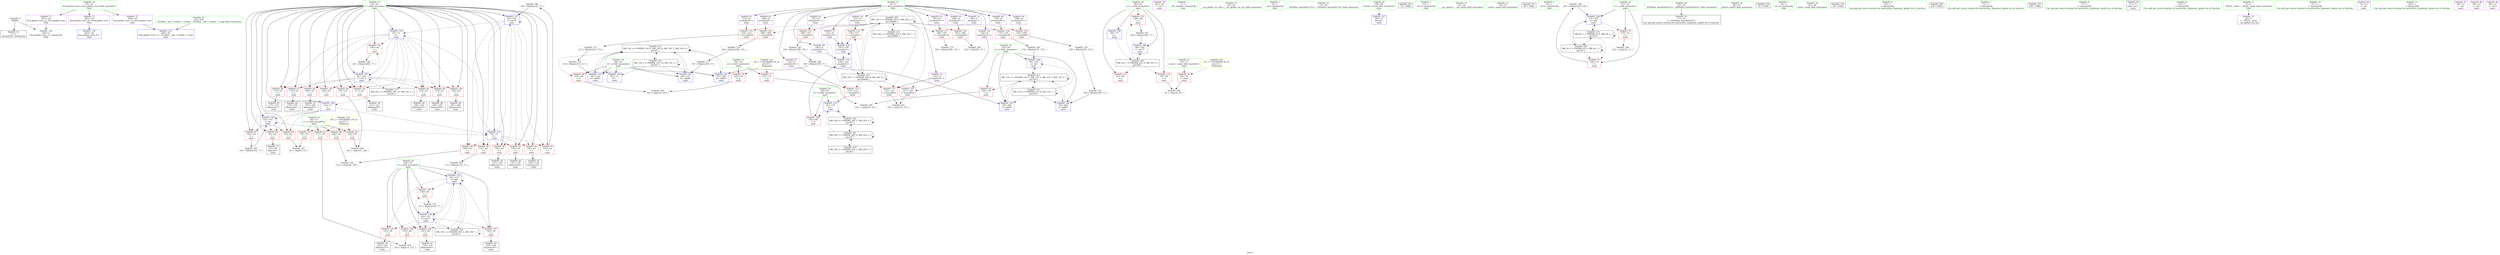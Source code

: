 digraph "SVFG" {
	label="SVFG";

	Node0x55cebc942940 [shape=record,color=grey,label="{NodeID: 0\nNullPtr}"];
	Node0x55cebc942940 -> Node0x55cebc962b50[style=solid];
	Node0x55cebc942940 -> Node0x55cebc9691c0[style=solid];
	Node0x55cebc96c5a0 [shape=record,color=grey,label="{NodeID: 180\n156 = Binary(155, 77, )\n}"];
	Node0x55cebc96c5a0 -> Node0x55cebc969ab0[style=solid];
	Node0x55cebc963700 [shape=record,color=red,label="{NodeID: 97\n178\<--62\n\<--i\nmain\n}"];
	Node0x55cebc963700 -> Node0x55cebc963490[style=solid];
	Node0x55cebc942aa0 [shape=record,color=green,label="{NodeID: 14\n18\<--22\nllvm.global_ctors\<--llvm.global_ctors_field_insensitive\nGlob }"];
	Node0x55cebc942aa0 -> Node0x55cebc9654f0[style=solid];
	Node0x55cebc942aa0 -> Node0x55cebc9655c0[style=solid];
	Node0x55cebc942aa0 -> Node0x55cebc965690[style=solid];
	Node0x55cebc966d00 [shape=record,color=grey,label="{NodeID: 194\n226 = cmp(224, 225, )\n}"];
	Node0x55cebc964260 [shape=record,color=red,label="{NodeID: 111\n83\<--68\n\<--x\nmain\n}"];
	Node0x55cebc9424b0 [shape=record,color=green,label="{NodeID: 28\n64\<--65\nj\<--j_field_insensitive\nmain\n}"];
	Node0x55cebc9424b0 -> Node0x55cebc963cb0[style=solid];
	Node0x55cebc9424b0 -> Node0x55cebc963d80[style=solid];
	Node0x55cebc9424b0 -> Node0x55cebc963e50[style=solid];
	Node0x55cebc9424b0 -> Node0x55cebc963f20[style=solid];
	Node0x55cebc9424b0 -> Node0x55cebc963ff0[style=solid];
	Node0x55cebc9424b0 -> Node0x55cebc9696a0[style=solid];
	Node0x55cebc9424b0 -> Node0x55cebc9699e0[style=solid];
	Node0x55cebc9690f0 [shape=record,color=blue,label="{NodeID: 125\n264\<--20\nllvm.global_ctors_1\<--_GLOBAL__sub_I_LinShu_1_0.cpp\nGlob }"];
	Node0x55cebc963150 [shape=record,color=black,label="{NodeID: 42\n140\<--139\nidxprom22\<--\nmain\n}"];
	Node0x55cebc969c50 [shape=record,color=blue,label="{NodeID: 139\n58\<--176\na\<--div\nmain\n}"];
	Node0x55cebc969c50 -> Node0x55cebc979de0[style=dashed];
	Node0x55cebc9648c0 [shape=record,color=purple,label="{NodeID: 56\n137\<--8\narrayidx21\<--t\nmain\n}"];
	Node0x55cebc9648c0 -> Node0x55cebc9689a0[style=solid];
	Node0x55cebc965420 [shape=record,color=purple,label="{NodeID: 70\n245\<--16\n\<--.str.3\nmain\n}"];
	Node0x55cebc965f80 [shape=record,color=red,label="{NodeID: 84\n224\<--60\n\<--b\nmain\n}"];
	Node0x55cebc965f80 -> Node0x55cebc966d00[style=solid];
	Node0x55cebc942090 [shape=record,color=green,label="{NodeID: 1\n7\<--1\n__dso_handle\<--dummyObj\nGlob }"];
	Node0x55cebc96c720 [shape=record,color=grey,label="{NodeID: 181\n103 = Binary(102, 77, )\n}"];
	Node0x55cebc96c720 -> Node0x55cebc969500[style=solid];
	Node0x55cebc9637d0 [shape=record,color=red,label="{NodeID: 98\n186\<--62\n\<--i\nmain\n}"];
	Node0x55cebc9637d0 -> Node0x55cebc963560[style=solid];
	Node0x55cebc942b70 [shape=record,color=green,label="{NodeID: 15\n23\<--24\n__cxx_global_var_init\<--__cxx_global_var_init_field_insensitive\n}"];
	Node0x55cebc966e80 [shape=record,color=grey,label="{NodeID: 195\n163 = cmp(161, 162, )\n}"];
	Node0x55cebc964330 [shape=record,color=red,label="{NodeID: 112\n248\<--68\n\<--x\nmain\n}"];
	Node0x55cebc964330 -> Node0x55cebc96d020[style=solid];
	Node0x55cebc942580 [shape=record,color=green,label="{NodeID: 29\n66\<--67\nk\<--k_field_insensitive\nmain\n}"];
	Node0x55cebc942580 -> Node0x55cebc9640c0[style=solid];
	Node0x55cebc942580 -> Node0x55cebc969770[style=solid];
	Node0x55cebc9691c0 [shape=record,color=blue, style = dotted,label="{NodeID: 126\n265\<--3\nllvm.global_ctors_2\<--dummyVal\nGlob }"];
	Node0x55cebc963220 [shape=record,color=black,label="{NodeID: 43\n145\<--144\nidxprom24\<--\nmain\n}"];
	Node0x55cebc969d20 [shape=record,color=blue,label="{NodeID: 140\n60\<--71\nb\<--\nmain\n}"];
	Node0x55cebc969d20 -> Node0x55cebc97a2e0[style=dashed];
	Node0x55cebc964990 [shape=record,color=purple,label="{NodeID: 57\n141\<--8\narrayidx23\<--t\nmain\n}"];
	Node0x55cebc964990 -> Node0x55cebc969840[style=solid];
	Node0x55cebc9654f0 [shape=record,color=purple,label="{NodeID: 71\n263\<--18\nllvm.global_ctors_0\<--llvm.global_ctors\nGlob }"];
	Node0x55cebc9654f0 -> Node0x55cebc969020[style=solid];
	Node0x55cebc966050 [shape=record,color=red,label="{NodeID: 85\n92\<--62\n\<--i\nmain\n}"];
	Node0x55cebc966050 -> Node0x55cebc967180[style=solid];
	Node0x55cebc942840 [shape=record,color=green,label="{NodeID: 2\n10\<--1\n.str\<--dummyObj\nGlob }"];
	Node0x55cebc96c8a0 [shape=record,color=grey,label="{NodeID: 182\n199 = Binary(198, 170, )\n}"];
	Node0x55cebc96c8a0 -> Node0x55cebc96d1a0[style=solid];
	Node0x55cebc9638a0 [shape=record,color=red,label="{NodeID: 99\n195\<--62\n\<--i\nmain\n}"];
	Node0x55cebc9638a0 -> Node0x55cebc947b30[style=solid];
	Node0x55cebc942c40 [shape=record,color=green,label="{NodeID: 16\n27\<--28\n_ZNSt8ios_base4InitC1Ev\<--_ZNSt8ios_base4InitC1Ev_field_insensitive\n}"];
	Node0x55cebc967000 [shape=record,color=grey,label="{NodeID: 196\n81 = cmp(79, 80, )\n}"];
	Node0x55cebc964400 [shape=record,color=red,label="{NodeID: 113\n123\<--122\n\<--arrayidx14\nmain\n}"];
	Node0x55cebc964400 -> Node0x55cebc96d620[style=solid];
	Node0x55cebc942650 [shape=record,color=green,label="{NodeID: 30\n68\<--69\nx\<--x_field_insensitive\nmain\n}"];
	Node0x55cebc942650 -> Node0x55cebc964190[style=solid];
	Node0x55cebc942650 -> Node0x55cebc964260[style=solid];
	Node0x55cebc942650 -> Node0x55cebc964330[style=solid];
	Node0x55cebc942650 -> Node0x55cebc969360[style=solid];
	Node0x55cebc942650 -> Node0x55cebc96a3a0[style=solid];
	Node0x55cebc969290 [shape=record,color=blue,label="{NodeID: 127\n48\<--71\nretval\<--\nmain\n}"];
	Node0x55cebc9632f0 [shape=record,color=black,label="{NodeID: 44\n166\<--165\nidxprom35\<--\nmain\n}"];
	Node0x55cebc969df0 [shape=record,color=blue,label="{NodeID: 141\n60\<--191\nb\<--add46\nmain\n}"];
	Node0x55cebc969df0 -> Node0x55cebc97a2e0[style=dashed];
	Node0x55cebc964a60 [shape=record,color=purple,label="{NodeID: 58\n146\<--8\narrayidx25\<--t\nmain\n}"];
	Node0x55cebc964a60 -> Node0x55cebc969910[style=solid];
	Node0x55cebc9655c0 [shape=record,color=purple,label="{NodeID: 72\n264\<--18\nllvm.global_ctors_1\<--llvm.global_ctors\nGlob }"];
	Node0x55cebc9655c0 -> Node0x55cebc9690f0[style=solid];
	Node0x55cebc98c1c0 [shape=record,color=black,label="{NodeID: 252\n73 = PHI()\n}"];
	Node0x55cebc966120 [shape=record,color=red,label="{NodeID: 86\n96\<--62\n\<--i\nmain\n}"];
	Node0x55cebc966120 -> Node0x55cebc962d40[style=solid];
	Node0x55cebc946220 [shape=record,color=green,label="{NodeID: 3\n12\<--1\n.str.1\<--dummyObj\nGlob }"];
	Node0x55cebc96ca20 [shape=record,color=grey,label="{NodeID: 183\n113 = Binary(112, 77, )\n}"];
	Node0x55cebc96ca20 -> Node0x55cebc9696a0[style=solid];
	Node0x55cebc963970 [shape=record,color=red,label="{NodeID: 100\n204\<--62\n\<--i\nmain\n}"];
	Node0x55cebc963970 -> Node0x55cebc947c00[style=solid];
	Node0x55cebc9473f0 [shape=record,color=green,label="{NodeID: 17\n33\<--34\n__cxa_atexit\<--__cxa_atexit_field_insensitive\n}"];
	Node0x55cebc967180 [shape=record,color=grey,label="{NodeID: 197\n94 = cmp(92, 93, )\n}"];
	Node0x55cebc9644d0 [shape=record,color=red,label="{NodeID: 114\n127\<--126\n\<--arrayidx16\nmain\n}"];
	Node0x55cebc9644d0 -> Node0x55cebc96d620[style=solid];
	Node0x55cebc942720 [shape=record,color=green,label="{NodeID: 31\n74\<--75\nscanf\<--scanf_field_insensitive\n}"];
	Node0x55cebc969360 [shape=record,color=blue,label="{NodeID: 128\n68\<--77\nx\<--\nmain\n}"];
	Node0x55cebc969360 -> Node0x55cebc97c5e0[style=dashed];
	Node0x55cebc9633c0 [shape=record,color=black,label="{NodeID: 45\n173\<--172\nidxprom37\<--\nmain\n}"];
	Node0x55cebc969ec0 [shape=record,color=blue,label="{NodeID: 142\n60\<--200\nb\<--add52\nmain\n}"];
	Node0x55cebc969ec0 -> Node0x55cebc97a2e0[style=dashed];
	Node0x55cebc964b30 [shape=record,color=purple,label="{NodeID: 59\n167\<--8\narrayidx36\<--t\nmain\n}"];
	Node0x55cebc964b30 -> Node0x55cebc968a70[style=solid];
	Node0x55cebc965690 [shape=record,color=purple,label="{NodeID: 73\n265\<--18\nllvm.global_ctors_2\<--llvm.global_ctors\nGlob }"];
	Node0x55cebc965690 -> Node0x55cebc9691c0[style=solid];
	Node0x55cebc98c2c0 [shape=record,color=black,label="{NodeID: 253\n89 = PHI()\n}"];
	Node0x55cebc9661f0 [shape=record,color=red,label="{NodeID: 87\n102\<--62\n\<--i\nmain\n}"];
	Node0x55cebc9661f0 -> Node0x55cebc96c720[style=solid];
	Node0x55cebc9462b0 [shape=record,color=green,label="{NodeID: 4\n14\<--1\n.str.2\<--dummyObj\nGlob }"];
	Node0x55cebc96cba0 [shape=record,color=grey,label="{NodeID: 184\n229 = Binary(228, 230, )\n}"];
	Node0x55cebc96cba0 -> Node0x55cebc96a200[style=solid];
	Node0x55cebc963a40 [shape=record,color=red,label="{NodeID: 101\n211\<--62\n\<--i\nmain\n}"];
	Node0x55cebc963a40 -> Node0x55cebc947cd0[style=solid];
	Node0x55cebc9474c0 [shape=record,color=green,label="{NodeID: 18\n32\<--38\n_ZNSt8ios_base4InitD1Ev\<--_ZNSt8ios_base4InitD1Ev_field_insensitive\n}"];
	Node0x55cebc9474c0 -> Node0x55cebc962be0[style=solid];
	Node0x55cebc967300 [shape=record,color=grey,label="{NodeID: 198\n233 = cmp(232, 71, )\n}"];
	Node0x55cebc9645a0 [shape=record,color=red,label="{NodeID: 115\n133\<--132\n\<--arrayidx19\nmain\n}"];
	Node0x55cebc9645a0 -> Node0x55cebc969770[style=solid];
	Node0x55cebc962a30 [shape=record,color=green,label="{NodeID: 32\n86\<--87\nprintf\<--printf_field_insensitive\n}"];
	Node0x55cebc979de0 [shape=record,color=black,label="{NodeID: 212\nMR_12V_4 = PHI(MR_12V_7, MR_12V_6, MR_12V_3, MR_12V_5, )\npts\{59 \}\n}"];
	Node0x55cebc979de0 -> Node0x55cebc965eb0[style=dashed];
	Node0x55cebc979de0 -> Node0x55cebc969c50[style=dashed];
	Node0x55cebc979de0 -> Node0x55cebc969f90[style=dashed];
	Node0x55cebc979de0 -> Node0x55cebc96a060[style=dashed];
	Node0x55cebc979de0 -> Node0x55cebc979de0[style=dashed];
	Node0x55cebc979de0 -> Node0x55cebc97ace0[style=dashed];
	Node0x55cebc969430 [shape=record,color=blue,label="{NodeID: 129\n62\<--71\ni\<--\nmain\n}"];
	Node0x55cebc969430 -> Node0x55cebc966050[style=dashed];
	Node0x55cebc969430 -> Node0x55cebc966120[style=dashed];
	Node0x55cebc969430 -> Node0x55cebc9661f0[style=dashed];
	Node0x55cebc969430 -> Node0x55cebc969500[style=dashed];
	Node0x55cebc969430 -> Node0x55cebc9695d0[style=dashed];
	Node0x55cebc963490 [shape=record,color=black,label="{NodeID: 46\n179\<--178\nidxprom39\<--\nmain\n}"];
	Node0x55cebc97e7e0 [shape=record,color=black,label="{NodeID: 226\nMR_20V_6 = PHI(MR_20V_5, MR_20V_4, )\npts\{67 \}\n}"];
	Node0x55cebc97e7e0 -> Node0x55cebc969770[style=dashed];
	Node0x55cebc97e7e0 -> Node0x55cebc9766e0[style=dashed];
	Node0x55cebc97e7e0 -> Node0x55cebc97e7e0[style=dashed];
	Node0x55cebc969f90 [shape=record,color=blue,label="{NodeID: 143\n58\<--200\na\<--add52\nmain\n}"];
	Node0x55cebc969f90 -> Node0x55cebc979de0[style=dashed];
	Node0x55cebc964c00 [shape=record,color=purple,label="{NodeID: 60\n174\<--8\narrayidx38\<--t\nmain\n}"];
	Node0x55cebc964c00 -> Node0x55cebc968b40[style=solid];
	Node0x55cebc965760 [shape=record,color=red,label="{NodeID: 74\n80\<--50\n\<--cases\nmain\n}"];
	Node0x55cebc965760 -> Node0x55cebc967000[style=solid];
	Node0x55cebc98c3c0 [shape=record,color=black,label="{NodeID: 254\n30 = PHI()\n}"];
	Node0x55cebc9662c0 [shape=record,color=red,label="{NodeID: 88\n108\<--62\n\<--i\nmain\n}"];
	Node0x55cebc9662c0 -> Node0x55cebc966a00[style=solid];
	Node0x55cebc946340 [shape=record,color=green,label="{NodeID: 5\n16\<--1\n.str.3\<--dummyObj\nGlob }"];
	Node0x55cebc96cd20 [shape=record,color=grey,label="{NodeID: 185\n176 = Binary(175, 170, )\n}"];
	Node0x55cebc96cd20 -> Node0x55cebc969c50[style=solid];
	Node0x55cebc963b10 [shape=record,color=red,label="{NodeID: 102\n240\<--62\n\<--i\nmain\n}"];
	Node0x55cebc963b10 -> Node0x55cebc96cea0[style=solid];
	Node0x55cebc947590 [shape=record,color=green,label="{NodeID: 19\n45\<--46\nmain\<--main_field_insensitive\n}"];
	Node0x55cebc9689a0 [shape=record,color=red,label="{NodeID: 116\n138\<--137\n\<--arrayidx21\nmain\n}"];
	Node0x55cebc9689a0 -> Node0x55cebc969840[style=solid];
	Node0x55cebc962ac0 [shape=record,color=green,label="{NodeID: 33\n20\<--259\n_GLOBAL__sub_I_LinShu_1_0.cpp\<--_GLOBAL__sub_I_LinShu_1_0.cpp_field_insensitive\n}"];
	Node0x55cebc962ac0 -> Node0x55cebc9690f0[style=solid];
	Node0x55cebc97a2e0 [shape=record,color=black,label="{NodeID: 213\nMR_14V_4 = PHI(MR_14V_9, MR_14V_8, MR_14V_3, MR_14V_6, )\npts\{61 \}\n}"];
	Node0x55cebc97a2e0 -> Node0x55cebc965f80[style=dashed];
	Node0x55cebc97a2e0 -> Node0x55cebc969d20[style=dashed];
	Node0x55cebc97a2e0 -> Node0x55cebc969df0[style=dashed];
	Node0x55cebc97a2e0 -> Node0x55cebc969ec0[style=dashed];
	Node0x55cebc97a2e0 -> Node0x55cebc96a130[style=dashed];
	Node0x55cebc97a2e0 -> Node0x55cebc97a2e0[style=dashed];
	Node0x55cebc97a2e0 -> Node0x55cebc97b1e0[style=dashed];
	Node0x55cebc969500 [shape=record,color=blue,label="{NodeID: 130\n62\<--103\ni\<--inc\nmain\n}"];
	Node0x55cebc969500 -> Node0x55cebc966050[style=dashed];
	Node0x55cebc969500 -> Node0x55cebc966120[style=dashed];
	Node0x55cebc969500 -> Node0x55cebc9661f0[style=dashed];
	Node0x55cebc969500 -> Node0x55cebc969500[style=dashed];
	Node0x55cebc969500 -> Node0x55cebc9695d0[style=dashed];
	Node0x55cebc963560 [shape=record,color=black,label="{NodeID: 47\n187\<--186\nidxprom43\<--\nmain\n}"];
	Node0x55cebc97ece0 [shape=record,color=black,label="{NodeID: 227\nMR_24V_7 = PHI(MR_24V_6, MR_24V_4, )\npts\{90000 \}\n}"];
	Node0x55cebc97ece0 -> Node0x55cebc964400[style=dashed];
	Node0x55cebc97ece0 -> Node0x55cebc9644d0[style=dashed];
	Node0x55cebc97ece0 -> Node0x55cebc9645a0[style=dashed];
	Node0x55cebc97ece0 -> Node0x55cebc9689a0[style=dashed];
	Node0x55cebc97ece0 -> Node0x55cebc969840[style=dashed];
	Node0x55cebc97ece0 -> Node0x55cebc976be0[style=dashed];
	Node0x55cebc97ece0 -> Node0x55cebc97ece0[style=dashed];
	Node0x55cebc96a060 [shape=record,color=blue,label="{NodeID: 144\n58\<--209\na\<--add57\nmain\n}"];
	Node0x55cebc96a060 -> Node0x55cebc979de0[style=dashed];
	Node0x55cebc964cd0 [shape=record,color=purple,label="{NodeID: 61\n180\<--8\narrayidx40\<--t\nmain\n}"];
	Node0x55cebc964cd0 -> Node0x55cebc968c10[style=solid];
	Node0x55cebc965830 [shape=record,color=red,label="{NodeID: 75\n228\<--52\n\<--s\nmain\n}"];
	Node0x55cebc965830 -> Node0x55cebc96cba0[style=solid];
	Node0x55cebc98c4c0 [shape=record,color=black,label="{NodeID: 255\n85 = PHI()\n}"];
	Node0x55cebc96b9a0 [shape=record,color=grey,label="{NodeID: 172\n215 = Binary(214, 170, )\n}"];
	Node0x55cebc96b9a0 -> Node0x55cebc96bca0[style=solid];
	Node0x55cebc966390 [shape=record,color=red,label="{NodeID: 89\n112\<--62\n\<--i\nmain\n}"];
	Node0x55cebc966390 -> Node0x55cebc96ca20[style=solid];
	Node0x55cebc9463d0 [shape=record,color=green,label="{NodeID: 6\n19\<--1\n\<--dummyObj\nCan only get source location for instruction, argument, global var or function.}"];
	Node0x55cebc96cea0 [shape=record,color=grey,label="{NodeID: 186\n241 = Binary(240, 77, )\n}"];
	Node0x55cebc96cea0 -> Node0x55cebc96a2d0[style=solid];
	Node0x55cebc963be0 [shape=record,color=red,label="{NodeID: 103\n244\<--62\n\<--i\nmain\n}"];
	Node0x55cebc947660 [shape=record,color=green,label="{NodeID: 20\n48\<--49\nretval\<--retval_field_insensitive\nmain\n}"];
	Node0x55cebc947660 -> Node0x55cebc969290[style=solid];
	Node0x55cebc968a70 [shape=record,color=red,label="{NodeID: 117\n168\<--167\n\<--arrayidx36\nmain\n}"];
	Node0x55cebc968a70 -> Node0x55cebc96bb20[style=solid];
	Node0x55cebc962b50 [shape=record,color=black,label="{NodeID: 34\n2\<--3\ndummyVal\<--dummyVal\n}"];
	Node0x55cebc97a7e0 [shape=record,color=black,label="{NodeID: 214\nMR_6V_2 = PHI(MR_6V_6, MR_6V_1, )\npts\{53 \}\n}"];
	Node0x55cebc97a7e0 -> Node0x55cebc965830[style=dashed];
	Node0x55cebc97a7e0 -> Node0x55cebc96a200[style=dashed];
	Node0x55cebc97a7e0 -> Node0x55cebc9770e0[style=dashed];
	Node0x55cebc97a7e0 -> Node0x55cebc97a7e0[style=dashed];
	Node0x55cebc9695d0 [shape=record,color=blue,label="{NodeID: 131\n62\<--71\ni\<--\nmain\n}"];
	Node0x55cebc9695d0 -> Node0x55cebc9662c0[style=dashed];
	Node0x55cebc9695d0 -> Node0x55cebc966390[style=dashed];
	Node0x55cebc9695d0 -> Node0x55cebc966460[style=dashed];
	Node0x55cebc9695d0 -> Node0x55cebc966530[style=dashed];
	Node0x55cebc9695d0 -> Node0x55cebc966600[style=dashed];
	Node0x55cebc9695d0 -> Node0x55cebc9666d0[style=dashed];
	Node0x55cebc9695d0 -> Node0x55cebc969ab0[style=dashed];
	Node0x55cebc9695d0 -> Node0x55cebc969b80[style=dashed];
	Node0x55cebc947b30 [shape=record,color=black,label="{NodeID: 48\n196\<--195\nidxprom49\<--\nmain\n}"];
	Node0x55cebc96a130 [shape=record,color=blue,label="{NodeID: 145\n60\<--216\nb\<--add61\nmain\n}"];
	Node0x55cebc96a130 -> Node0x55cebc97a2e0[style=dashed];
	Node0x55cebc964da0 [shape=record,color=purple,label="{NodeID: 62\n188\<--8\narrayidx44\<--t\nmain\n}"];
	Node0x55cebc964da0 -> Node0x55cebc968ce0[style=solid];
	Node0x55cebc965900 [shape=record,color=red,label="{NodeID: 76\n232\<--52\n\<--s\nmain\n}"];
	Node0x55cebc965900 -> Node0x55cebc967300[style=solid];
	Node0x55cebc98c5c0 [shape=record,color=black,label="{NodeID: 256\n100 = PHI()\n}"];
	Node0x55cebc96bb20 [shape=record,color=grey,label="{NodeID: 173\n169 = Binary(168, 170, )\n}"];
	Node0x55cebc966460 [shape=record,color=red,label="{NodeID: 90\n120\<--62\n\<--i\nmain\n}"];
	Node0x55cebc966460 -> Node0x55cebc962e10[style=solid];
	Node0x55cebc946a30 [shape=record,color=green,label="{NodeID: 7\n71\<--1\n\<--dummyObj\nCan only get source location for instruction, argument, global var or function.}"];
	Node0x55cebc96d020 [shape=record,color=grey,label="{NodeID: 187\n249 = Binary(248, 77, )\n}"];
	Node0x55cebc96d020 -> Node0x55cebc96a3a0[style=solid];
	Node0x55cebc963cb0 [shape=record,color=red,label="{NodeID: 104\n116\<--64\n\<--j\nmain\n}"];
	Node0x55cebc963cb0 -> Node0x55cebc966b80[style=solid];
	Node0x55cebc946520 [shape=record,color=green,label="{NodeID: 21\n50\<--51\ncases\<--cases_field_insensitive\nmain\n}"];
	Node0x55cebc946520 -> Node0x55cebc965760[style=solid];
	Node0x55cebc9766e0 [shape=record,color=black,label="{NodeID: 201\nMR_20V_3 = PHI(MR_20V_4, MR_20V_2, )\npts\{67 \}\n}"];
	Node0x55cebc9766e0 -> Node0x55cebc969770[style=dashed];
	Node0x55cebc9766e0 -> Node0x55cebc9766e0[style=dashed];
	Node0x55cebc9766e0 -> Node0x55cebc97c0e0[style=dashed];
	Node0x55cebc9766e0 -> Node0x55cebc97e7e0[style=dashed];
	Node0x55cebc968b40 [shape=record,color=red,label="{NodeID: 118\n175\<--174\n\<--arrayidx38\nmain\n}"];
	Node0x55cebc968b40 -> Node0x55cebc96cd20[style=solid];
	Node0x55cebc962be0 [shape=record,color=black,label="{NodeID: 35\n31\<--32\n\<--_ZNSt8ios_base4InitD1Ev\nCan only get source location for instruction, argument, global var or function.}"];
	Node0x55cebc97ace0 [shape=record,color=black,label="{NodeID: 215\nMR_12V_2 = PHI(MR_12V_8, MR_12V_1, )\npts\{59 \}\n}"];
	Node0x55cebc97ace0 -> Node0x55cebc969c50[style=dashed];
	Node0x55cebc97ace0 -> Node0x55cebc969f90[style=dashed];
	Node0x55cebc97ace0 -> Node0x55cebc96a060[style=dashed];
	Node0x55cebc97ace0 -> Node0x55cebc979de0[style=dashed];
	Node0x55cebc97ace0 -> Node0x55cebc97ace0[style=dashed];
	Node0x55cebc9696a0 [shape=record,color=blue,label="{NodeID: 132\n64\<--113\nj\<--add\nmain\n}"];
	Node0x55cebc9696a0 -> Node0x55cebc963cb0[style=dashed];
	Node0x55cebc9696a0 -> Node0x55cebc963d80[style=dashed];
	Node0x55cebc9696a0 -> Node0x55cebc963e50[style=dashed];
	Node0x55cebc9696a0 -> Node0x55cebc963f20[style=dashed];
	Node0x55cebc9696a0 -> Node0x55cebc963ff0[style=dashed];
	Node0x55cebc9696a0 -> Node0x55cebc9696a0[style=dashed];
	Node0x55cebc9696a0 -> Node0x55cebc9699e0[style=dashed];
	Node0x55cebc9696a0 -> Node0x55cebc97bbe0[style=dashed];
	Node0x55cebc947c00 [shape=record,color=black,label="{NodeID: 49\n205\<--204\nidxprom54\<--\nmain\n}"];
	Node0x55cebc97fd00 [shape=record,color=yellow,style=double,label="{NodeID: 229\n4V_1 = ENCHI(MR_4V_0)\npts\{51 \}\nFun[main]}"];
	Node0x55cebc97fd00 -> Node0x55cebc965760[style=dashed];
	Node0x55cebc96a200 [shape=record,color=blue,label="{NodeID: 146\n52\<--229\ns\<--dec\nmain\n}"];
	Node0x55cebc96a200 -> Node0x55cebc965900[style=dashed];
	Node0x55cebc96a200 -> Node0x55cebc9770e0[style=dashed];
	Node0x55cebc96a200 -> Node0x55cebc97a7e0[style=dashed];
	Node0x55cebc964e70 [shape=record,color=purple,label="{NodeID: 63\n197\<--8\narrayidx50\<--t\nmain\n}"];
	Node0x55cebc964e70 -> Node0x55cebc968db0[style=solid];
	Node0x55cebc9659d0 [shape=record,color=red,label="{NodeID: 77\n221\<--54\n\<--p\nmain\n}"];
	Node0x55cebc9659d0 -> Node0x55cebc96d320[style=solid];
	Node0x55cebc98ce10 [shape=record,color=black,label="{NodeID: 257\n246 = PHI()\n}"];
	Node0x55cebc96bca0 [shape=record,color=grey,label="{NodeID: 174\n216 = Binary(215, 217, )\n}"];
	Node0x55cebc96bca0 -> Node0x55cebc96a130[style=solid];
	Node0x55cebc966530 [shape=record,color=red,label="{NodeID: 91\n130\<--62\n\<--i\nmain\n}"];
	Node0x55cebc966530 -> Node0x55cebc962fb0[style=solid];
	Node0x55cebc946ac0 [shape=record,color=green,label="{NodeID: 8\n77\<--1\n\<--dummyObj\nCan only get source location for instruction, argument, global var or function.}"];
	Node0x55cebc96d1a0 [shape=record,color=grey,label="{NodeID: 188\n200 = Binary(199, 77, )\n}"];
	Node0x55cebc96d1a0 -> Node0x55cebc969ec0[style=solid];
	Node0x55cebc96d1a0 -> Node0x55cebc969f90[style=solid];
	Node0x55cebc963d80 [shape=record,color=red,label="{NodeID: 105\n124\<--64\n\<--j\nmain\n}"];
	Node0x55cebc963d80 -> Node0x55cebc962ee0[style=solid];
	Node0x55cebc9465f0 [shape=record,color=green,label="{NodeID: 22\n52\<--53\ns\<--s_field_insensitive\nmain\n}"];
	Node0x55cebc9465f0 -> Node0x55cebc965830[style=solid];
	Node0x55cebc9465f0 -> Node0x55cebc965900[style=solid];
	Node0x55cebc9465f0 -> Node0x55cebc96a200[style=solid];
	Node0x55cebc976be0 [shape=record,color=black,label="{NodeID: 202\nMR_24V_3 = PHI(MR_24V_4, MR_24V_2, )\npts\{90000 \}\n}"];
	Node0x55cebc976be0 -> Node0x55cebc964400[style=dashed];
	Node0x55cebc976be0 -> Node0x55cebc9644d0[style=dashed];
	Node0x55cebc976be0 -> Node0x55cebc9645a0[style=dashed];
	Node0x55cebc976be0 -> Node0x55cebc9689a0[style=dashed];
	Node0x55cebc976be0 -> Node0x55cebc968a70[style=dashed];
	Node0x55cebc976be0 -> Node0x55cebc968b40[style=dashed];
	Node0x55cebc976be0 -> Node0x55cebc968c10[style=dashed];
	Node0x55cebc976be0 -> Node0x55cebc968ce0[style=dashed];
	Node0x55cebc976be0 -> Node0x55cebc968db0[style=dashed];
	Node0x55cebc976be0 -> Node0x55cebc968e80[style=dashed];
	Node0x55cebc976be0 -> Node0x55cebc968f50[style=dashed];
	Node0x55cebc976be0 -> Node0x55cebc969840[style=dashed];
	Node0x55cebc976be0 -> Node0x55cebc976be0[style=dashed];
	Node0x55cebc976be0 -> Node0x55cebc97cae0[style=dashed];
	Node0x55cebc976be0 -> Node0x55cebc97ece0[style=dashed];
	Node0x55cebc968c10 [shape=record,color=red,label="{NodeID: 119\n181\<--180\n\<--arrayidx40\nmain\n}"];
	Node0x55cebc968c10 -> Node0x55cebc96d4a0[style=solid];
	Node0x55cebc962c70 [shape=record,color=black,label="{NodeID: 36\n47\<--71\nmain_ret\<--\nmain\n}"];
	Node0x55cebc97b1e0 [shape=record,color=black,label="{NodeID: 216\nMR_14V_2 = PHI(MR_14V_10, MR_14V_1, )\npts\{61 \}\n}"];
	Node0x55cebc97b1e0 -> Node0x55cebc969d20[style=dashed];
	Node0x55cebc97b1e0 -> Node0x55cebc969df0[style=dashed];
	Node0x55cebc97b1e0 -> Node0x55cebc969ec0[style=dashed];
	Node0x55cebc97b1e0 -> Node0x55cebc96a130[style=dashed];
	Node0x55cebc97b1e0 -> Node0x55cebc97a2e0[style=dashed];
	Node0x55cebc97b1e0 -> Node0x55cebc97b1e0[style=dashed];
	Node0x55cebc969770 [shape=record,color=blue,label="{NodeID: 133\n66\<--133\nk\<--\nmain\n}"];
	Node0x55cebc969770 -> Node0x55cebc9640c0[style=dashed];
	Node0x55cebc969770 -> Node0x55cebc97e7e0[style=dashed];
	Node0x55cebc947cd0 [shape=record,color=black,label="{NodeID: 50\n212\<--211\nidxprom58\<--\nmain\n}"];
	Node0x55cebc96a2d0 [shape=record,color=blue,label="{NodeID: 147\n62\<--241\ni\<--inc73\nmain\n}"];
	Node0x55cebc96a2d0 -> Node0x55cebc9667a0[style=dashed];
	Node0x55cebc96a2d0 -> Node0x55cebc966870[style=dashed];
	Node0x55cebc96a2d0 -> Node0x55cebc963630[style=dashed];
	Node0x55cebc96a2d0 -> Node0x55cebc963700[style=dashed];
	Node0x55cebc96a2d0 -> Node0x55cebc9637d0[style=dashed];
	Node0x55cebc96a2d0 -> Node0x55cebc9638a0[style=dashed];
	Node0x55cebc96a2d0 -> Node0x55cebc963970[style=dashed];
	Node0x55cebc96a2d0 -> Node0x55cebc963a40[style=dashed];
	Node0x55cebc96a2d0 -> Node0x55cebc963b10[style=dashed];
	Node0x55cebc96a2d0 -> Node0x55cebc963be0[style=dashed];
	Node0x55cebc96a2d0 -> Node0x55cebc96a2d0[style=dashed];
	Node0x55cebc96a2d0 -> Node0x55cebc97b6e0[style=dashed];
	Node0x55cebc964f40 [shape=record,color=purple,label="{NodeID: 64\n206\<--8\narrayidx55\<--t\nmain\n}"];
	Node0x55cebc964f40 -> Node0x55cebc968e80[style=solid];
	Node0x55cebc965aa0 [shape=record,color=red,label="{NodeID: 78\n225\<--54\n\<--p\nmain\n}"];
	Node0x55cebc965aa0 -> Node0x55cebc966d00[style=solid];
	Node0x55cebc96be20 [shape=record,color=grey,label="{NodeID: 175\n209 = Binary(208, 77, )\n}"];
	Node0x55cebc96be20 -> Node0x55cebc96a060[style=solid];
	Node0x55cebc966600 [shape=record,color=red,label="{NodeID: 92\n139\<--62\n\<--i\nmain\n}"];
	Node0x55cebc966600 -> Node0x55cebc963150[style=solid];
	Node0x55cebc946b50 [shape=record,color=green,label="{NodeID: 9\n170\<--1\n\<--dummyObj\nCan only get source location for instruction, argument, global var or function.}"];
	Node0x55cebc96d320 [shape=record,color=grey,label="{NodeID: 189\n222 = cmp(220, 221, )\n}"];
	Node0x55cebc963e50 [shape=record,color=red,label="{NodeID: 106\n135\<--64\n\<--j\nmain\n}"];
	Node0x55cebc963e50 -> Node0x55cebc963080[style=solid];
	Node0x55cebc9466c0 [shape=record,color=green,label="{NodeID: 23\n54\<--55\np\<--p_field_insensitive\nmain\n}"];
	Node0x55cebc9466c0 -> Node0x55cebc9659d0[style=solid];
	Node0x55cebc9466c0 -> Node0x55cebc965aa0[style=solid];
	Node0x55cebc9770e0 [shape=record,color=black,label="{NodeID: 203\nMR_6V_5 = PHI(MR_6V_4, MR_6V_3, )\npts\{53 \}\n}"];
	Node0x55cebc9770e0 -> Node0x55cebc965830[style=dashed];
	Node0x55cebc9770e0 -> Node0x55cebc96a200[style=dashed];
	Node0x55cebc9770e0 -> Node0x55cebc9770e0[style=dashed];
	Node0x55cebc9770e0 -> Node0x55cebc97a7e0[style=dashed];
	Node0x55cebc968ce0 [shape=record,color=red,label="{NodeID: 120\n189\<--188\n\<--arrayidx44\nmain\n}"];
	Node0x55cebc968ce0 -> Node0x55cebc96c420[style=solid];
	Node0x55cebc962d40 [shape=record,color=black,label="{NodeID: 37\n97\<--96\nidxprom\<--\nmain\n}"];
	Node0x55cebc97b6e0 [shape=record,color=black,label="{NodeID: 217\nMR_16V_2 = PHI(MR_16V_10, MR_16V_1, )\npts\{63 \}\n}"];
	Node0x55cebc97b6e0 -> Node0x55cebc969430[style=dashed];
	Node0x55cebc969840 [shape=record,color=blue,label="{NodeID: 134\n141\<--138\narrayidx23\<--\nmain\n}"];
	Node0x55cebc969840 -> Node0x55cebc969910[style=dashed];
	Node0x55cebc947da0 [shape=record,color=purple,label="{NodeID: 51\n29\<--4\n\<--_ZStL8__ioinit\n__cxx_global_var_init\n}"];
	Node0x55cebc97fec0 [shape=record,color=yellow,style=double,label="{NodeID: 231\n8V_1 = ENCHI(MR_8V_0)\npts\{55 \}\nFun[main]}"];
	Node0x55cebc97fec0 -> Node0x55cebc9659d0[style=dashed];
	Node0x55cebc97fec0 -> Node0x55cebc965aa0[style=dashed];
	Node0x55cebc96a3a0 [shape=record,color=blue,label="{NodeID: 148\n68\<--249\nx\<--inc77\nmain\n}"];
	Node0x55cebc96a3a0 -> Node0x55cebc97c5e0[style=dashed];
	Node0x55cebc965010 [shape=record,color=purple,label="{NodeID: 65\n213\<--8\narrayidx59\<--t\nmain\n}"];
	Node0x55cebc965010 -> Node0x55cebc968f50[style=solid];
	Node0x55cebc965b70 [shape=record,color=red,label="{NodeID: 79\n93\<--56\n\<--n\nmain\n}"];
	Node0x55cebc965b70 -> Node0x55cebc967180[style=solid];
	Node0x55cebc96bfa0 [shape=record,color=grey,label="{NodeID: 176\n208 = Binary(207, 170, )\n}"];
	Node0x55cebc96bfa0 -> Node0x55cebc96be20[style=solid];
	Node0x55cebc9666d0 [shape=record,color=red,label="{NodeID: 93\n155\<--62\n\<--i\nmain\n}"];
	Node0x55cebc9666d0 -> Node0x55cebc96c5a0[style=solid];
	Node0x55cebc9470b0 [shape=record,color=green,label="{NodeID: 10\n217\<--1\n\<--dummyObj\nCan only get source location for instruction, argument, global var or function.}"];
	Node0x55cebc96d4a0 [shape=record,color=grey,label="{NodeID: 190\n182 = cmp(181, 71, )\n}"];
	Node0x55cebc963f20 [shape=record,color=red,label="{NodeID: 107\n144\<--64\n\<--j\nmain\n}"];
	Node0x55cebc963f20 -> Node0x55cebc963220[style=solid];
	Node0x55cebc946790 [shape=record,color=green,label="{NodeID: 24\n56\<--57\nn\<--n_field_insensitive\nmain\n}"];
	Node0x55cebc946790 -> Node0x55cebc965b70[style=solid];
	Node0x55cebc946790 -> Node0x55cebc965c40[style=solid];
	Node0x55cebc946790 -> Node0x55cebc965d10[style=solid];
	Node0x55cebc946790 -> Node0x55cebc965de0[style=solid];
	Node0x55cebc968db0 [shape=record,color=red,label="{NodeID: 121\n198\<--197\n\<--arrayidx50\nmain\n}"];
	Node0x55cebc968db0 -> Node0x55cebc96c8a0[style=solid];
	Node0x55cebc962e10 [shape=record,color=black,label="{NodeID: 38\n121\<--120\nidxprom13\<--\nmain\n}"];
	Node0x55cebc97bbe0 [shape=record,color=black,label="{NodeID: 218\nMR_18V_2 = PHI(MR_18V_3, MR_18V_1, )\npts\{65 \}\n}"];
	Node0x55cebc97bbe0 -> Node0x55cebc9696a0[style=dashed];
	Node0x55cebc97bbe0 -> Node0x55cebc97bbe0[style=dashed];
	Node0x55cebc969910 [shape=record,color=blue,label="{NodeID: 135\n146\<--143\narrayidx25\<--\nmain\n}"];
	Node0x55cebc969910 -> Node0x55cebc97ece0[style=dashed];
	Node0x55cebc947e70 [shape=record,color=purple,label="{NodeID: 52\n98\<--8\narrayidx\<--t\nmain\n}"];
	Node0x55cebc97ffa0 [shape=record,color=yellow,style=double,label="{NodeID: 232\n10V_1 = ENCHI(MR_10V_0)\npts\{57 \}\nFun[main]}"];
	Node0x55cebc97ffa0 -> Node0x55cebc965b70[style=dashed];
	Node0x55cebc97ffa0 -> Node0x55cebc965c40[style=dashed];
	Node0x55cebc97ffa0 -> Node0x55cebc965d10[style=dashed];
	Node0x55cebc97ffa0 -> Node0x55cebc965de0[style=dashed];
	Node0x55cebc9650e0 [shape=record,color=purple,label="{NodeID: 66\n72\<--10\n\<--.str\nmain\n}"];
	Node0x55cebc965c40 [shape=record,color=red,label="{NodeID: 80\n109\<--56\n\<--n\nmain\n}"];
	Node0x55cebc965c40 -> Node0x55cebc966a00[style=solid];
	Node0x55cebc96c120 [shape=record,color=grey,label="{NodeID: 177\n191 = Binary(190, 77, )\n}"];
	Node0x55cebc96c120 -> Node0x55cebc969df0[style=solid];
	Node0x55cebc9667a0 [shape=record,color=red,label="{NodeID: 94\n161\<--62\n\<--i\nmain\n}"];
	Node0x55cebc9667a0 -> Node0x55cebc966e80[style=solid];
	Node0x55cebc947180 [shape=record,color=green,label="{NodeID: 11\n230\<--1\n\<--dummyObj\nCan only get source location for instruction, argument, global var or function.}"];
	Node0x55cebc96d620 [shape=record,color=grey,label="{NodeID: 191\n128 = cmp(123, 127, )\n}"];
	Node0x55cebc963ff0 [shape=record,color=red,label="{NodeID: 108\n150\<--64\n\<--j\nmain\n}"];
	Node0x55cebc963ff0 -> Node0x55cebc96c2a0[style=solid];
	Node0x55cebc946860 [shape=record,color=green,label="{NodeID: 25\n58\<--59\na\<--a_field_insensitive\nmain\n}"];
	Node0x55cebc946860 -> Node0x55cebc965eb0[style=solid];
	Node0x55cebc946860 -> Node0x55cebc969c50[style=solid];
	Node0x55cebc946860 -> Node0x55cebc969f90[style=solid];
	Node0x55cebc946860 -> Node0x55cebc96a060[style=solid];
	Node0x55cebc968e80 [shape=record,color=red,label="{NodeID: 122\n207\<--206\n\<--arrayidx55\nmain\n}"];
	Node0x55cebc968e80 -> Node0x55cebc96bfa0[style=solid];
	Node0x55cebc962ee0 [shape=record,color=black,label="{NodeID: 39\n125\<--124\nidxprom15\<--\nmain\n}"];
	Node0x55cebc97c0e0 [shape=record,color=black,label="{NodeID: 219\nMR_20V_2 = PHI(MR_20V_3, MR_20V_1, )\npts\{67 \}\n}"];
	Node0x55cebc97c0e0 -> Node0x55cebc9766e0[style=dashed];
	Node0x55cebc9699e0 [shape=record,color=blue,label="{NodeID: 136\n64\<--151\nj\<--inc27\nmain\n}"];
	Node0x55cebc9699e0 -> Node0x55cebc963cb0[style=dashed];
	Node0x55cebc9699e0 -> Node0x55cebc963d80[style=dashed];
	Node0x55cebc9699e0 -> Node0x55cebc963e50[style=dashed];
	Node0x55cebc9699e0 -> Node0x55cebc963f20[style=dashed];
	Node0x55cebc9699e0 -> Node0x55cebc963ff0[style=dashed];
	Node0x55cebc9699e0 -> Node0x55cebc9696a0[style=dashed];
	Node0x55cebc9699e0 -> Node0x55cebc9699e0[style=dashed];
	Node0x55cebc9699e0 -> Node0x55cebc97bbe0[style=dashed];
	Node0x55cebc964650 [shape=record,color=purple,label="{NodeID: 53\n122\<--8\narrayidx14\<--t\nmain\n}"];
	Node0x55cebc964650 -> Node0x55cebc964400[style=solid];
	Node0x55cebc9651b0 [shape=record,color=purple,label="{NodeID: 67\n99\<--10\n\<--.str\nmain\n}"];
	Node0x55cebc965d10 [shape=record,color=red,label="{NodeID: 81\n117\<--56\n\<--n\nmain\n}"];
	Node0x55cebc965d10 -> Node0x55cebc966b80[style=solid];
	Node0x55cebc96c2a0 [shape=record,color=grey,label="{NodeID: 178\n151 = Binary(150, 77, )\n}"];
	Node0x55cebc96c2a0 -> Node0x55cebc9699e0[style=solid];
	Node0x55cebc966870 [shape=record,color=red,label="{NodeID: 95\n165\<--62\n\<--i\nmain\n}"];
	Node0x55cebc966870 -> Node0x55cebc9632f0[style=solid];
	Node0x55cebc947250 [shape=record,color=green,label="{NodeID: 12\n4\<--6\n_ZStL8__ioinit\<--_ZStL8__ioinit_field_insensitive\nGlob }"];
	Node0x55cebc947250 -> Node0x55cebc947da0[style=solid];
	Node0x55cebc966a00 [shape=record,color=grey,label="{NodeID: 192\n110 = cmp(108, 109, )\n}"];
	Node0x55cebc9640c0 [shape=record,color=red,label="{NodeID: 109\n143\<--66\n\<--k\nmain\n}"];
	Node0x55cebc9640c0 -> Node0x55cebc969910[style=solid];
	Node0x55cebc942350 [shape=record,color=green,label="{NodeID: 26\n60\<--61\nb\<--b_field_insensitive\nmain\n}"];
	Node0x55cebc942350 -> Node0x55cebc965f80[style=solid];
	Node0x55cebc942350 -> Node0x55cebc969d20[style=solid];
	Node0x55cebc942350 -> Node0x55cebc969df0[style=solid];
	Node0x55cebc942350 -> Node0x55cebc969ec0[style=solid];
	Node0x55cebc942350 -> Node0x55cebc96a130[style=solid];
	Node0x55cebc968f50 [shape=record,color=red,label="{NodeID: 123\n214\<--213\n\<--arrayidx59\nmain\n}"];
	Node0x55cebc968f50 -> Node0x55cebc96b9a0[style=solid];
	Node0x55cebc962fb0 [shape=record,color=black,label="{NodeID: 40\n131\<--130\nidxprom18\<--\nmain\n}"];
	Node0x55cebc97c5e0 [shape=record,color=black,label="{NodeID: 220\nMR_22V_3 = PHI(MR_22V_4, MR_22V_2, )\npts\{69 \}\n}"];
	Node0x55cebc97c5e0 -> Node0x55cebc964190[style=dashed];
	Node0x55cebc97c5e0 -> Node0x55cebc964260[style=dashed];
	Node0x55cebc97c5e0 -> Node0x55cebc964330[style=dashed];
	Node0x55cebc97c5e0 -> Node0x55cebc96a3a0[style=dashed];
	Node0x55cebc969ab0 [shape=record,color=blue,label="{NodeID: 137\n62\<--156\ni\<--inc30\nmain\n}"];
	Node0x55cebc969ab0 -> Node0x55cebc9662c0[style=dashed];
	Node0x55cebc969ab0 -> Node0x55cebc966390[style=dashed];
	Node0x55cebc969ab0 -> Node0x55cebc966460[style=dashed];
	Node0x55cebc969ab0 -> Node0x55cebc966530[style=dashed];
	Node0x55cebc969ab0 -> Node0x55cebc966600[style=dashed];
	Node0x55cebc969ab0 -> Node0x55cebc9666d0[style=dashed];
	Node0x55cebc969ab0 -> Node0x55cebc969ab0[style=dashed];
	Node0x55cebc969ab0 -> Node0x55cebc969b80[style=dashed];
	Node0x55cebc964720 [shape=record,color=purple,label="{NodeID: 54\n126\<--8\narrayidx16\<--t\nmain\n}"];
	Node0x55cebc964720 -> Node0x55cebc9644d0[style=solid];
	Node0x55cebc965280 [shape=record,color=purple,label="{NodeID: 68\n84\<--12\n\<--.str.1\nmain\n}"];
	Node0x55cebc965de0 [shape=record,color=red,label="{NodeID: 82\n162\<--56\n\<--n\nmain\n}"];
	Node0x55cebc965de0 -> Node0x55cebc966e80[style=solid];
	Node0x55cebc96c420 [shape=record,color=grey,label="{NodeID: 179\n190 = Binary(189, 170, )\n}"];
	Node0x55cebc96c420 -> Node0x55cebc96c120[style=solid];
	Node0x55cebc963630 [shape=record,color=red,label="{NodeID: 96\n172\<--62\n\<--i\nmain\n}"];
	Node0x55cebc963630 -> Node0x55cebc9633c0[style=solid];
	Node0x55cebc9429d0 [shape=record,color=green,label="{NodeID: 13\n8\<--9\nt\<--t_field_insensitive\nGlob }"];
	Node0x55cebc9429d0 -> Node0x55cebc947e70[style=solid];
	Node0x55cebc9429d0 -> Node0x55cebc964650[style=solid];
	Node0x55cebc9429d0 -> Node0x55cebc964720[style=solid];
	Node0x55cebc9429d0 -> Node0x55cebc9647f0[style=solid];
	Node0x55cebc9429d0 -> Node0x55cebc9648c0[style=solid];
	Node0x55cebc9429d0 -> Node0x55cebc964990[style=solid];
	Node0x55cebc9429d0 -> Node0x55cebc964a60[style=solid];
	Node0x55cebc9429d0 -> Node0x55cebc964b30[style=solid];
	Node0x55cebc9429d0 -> Node0x55cebc964c00[style=solid];
	Node0x55cebc9429d0 -> Node0x55cebc964cd0[style=solid];
	Node0x55cebc9429d0 -> Node0x55cebc964da0[style=solid];
	Node0x55cebc9429d0 -> Node0x55cebc964e70[style=solid];
	Node0x55cebc9429d0 -> Node0x55cebc964f40[style=solid];
	Node0x55cebc9429d0 -> Node0x55cebc965010[style=solid];
	Node0x55cebc966b80 [shape=record,color=grey,label="{NodeID: 193\n118 = cmp(116, 117, )\n}"];
	Node0x55cebc964190 [shape=record,color=red,label="{NodeID: 110\n79\<--68\n\<--x\nmain\n}"];
	Node0x55cebc964190 -> Node0x55cebc967000[style=solid];
	Node0x55cebc9423e0 [shape=record,color=green,label="{NodeID: 27\n62\<--63\ni\<--i_field_insensitive\nmain\n}"];
	Node0x55cebc9423e0 -> Node0x55cebc966050[style=solid];
	Node0x55cebc9423e0 -> Node0x55cebc966120[style=solid];
	Node0x55cebc9423e0 -> Node0x55cebc9661f0[style=solid];
	Node0x55cebc9423e0 -> Node0x55cebc9662c0[style=solid];
	Node0x55cebc9423e0 -> Node0x55cebc966390[style=solid];
	Node0x55cebc9423e0 -> Node0x55cebc966460[style=solid];
	Node0x55cebc9423e0 -> Node0x55cebc966530[style=solid];
	Node0x55cebc9423e0 -> Node0x55cebc966600[style=solid];
	Node0x55cebc9423e0 -> Node0x55cebc9666d0[style=solid];
	Node0x55cebc9423e0 -> Node0x55cebc9667a0[style=solid];
	Node0x55cebc9423e0 -> Node0x55cebc966870[style=solid];
	Node0x55cebc9423e0 -> Node0x55cebc963630[style=solid];
	Node0x55cebc9423e0 -> Node0x55cebc963700[style=solid];
	Node0x55cebc9423e0 -> Node0x55cebc9637d0[style=solid];
	Node0x55cebc9423e0 -> Node0x55cebc9638a0[style=solid];
	Node0x55cebc9423e0 -> Node0x55cebc963970[style=solid];
	Node0x55cebc9423e0 -> Node0x55cebc963a40[style=solid];
	Node0x55cebc9423e0 -> Node0x55cebc963b10[style=solid];
	Node0x55cebc9423e0 -> Node0x55cebc963be0[style=solid];
	Node0x55cebc9423e0 -> Node0x55cebc969430[style=solid];
	Node0x55cebc9423e0 -> Node0x55cebc969500[style=solid];
	Node0x55cebc9423e0 -> Node0x55cebc9695d0[style=solid];
	Node0x55cebc9423e0 -> Node0x55cebc969ab0[style=solid];
	Node0x55cebc9423e0 -> Node0x55cebc969b80[style=solid];
	Node0x55cebc9423e0 -> Node0x55cebc96a2d0[style=solid];
	Node0x55cebc969020 [shape=record,color=blue,label="{NodeID: 124\n263\<--19\nllvm.global_ctors_0\<--\nGlob }"];
	Node0x55cebc963080 [shape=record,color=black,label="{NodeID: 41\n136\<--135\nidxprom20\<--\nmain\n}"];
	Node0x55cebc97cae0 [shape=record,color=black,label="{NodeID: 221\nMR_24V_2 = PHI(MR_24V_3, MR_24V_1, )\npts\{90000 \}\n}"];
	Node0x55cebc97cae0 -> Node0x55cebc976be0[style=dashed];
	Node0x55cebc969b80 [shape=record,color=blue,label="{NodeID: 138\n62\<--71\ni\<--\nmain\n}"];
	Node0x55cebc969b80 -> Node0x55cebc9667a0[style=dashed];
	Node0x55cebc969b80 -> Node0x55cebc966870[style=dashed];
	Node0x55cebc969b80 -> Node0x55cebc963630[style=dashed];
	Node0x55cebc969b80 -> Node0x55cebc963700[style=dashed];
	Node0x55cebc969b80 -> Node0x55cebc9637d0[style=dashed];
	Node0x55cebc969b80 -> Node0x55cebc9638a0[style=dashed];
	Node0x55cebc969b80 -> Node0x55cebc963970[style=dashed];
	Node0x55cebc969b80 -> Node0x55cebc963a40[style=dashed];
	Node0x55cebc969b80 -> Node0x55cebc963b10[style=dashed];
	Node0x55cebc969b80 -> Node0x55cebc963be0[style=dashed];
	Node0x55cebc969b80 -> Node0x55cebc96a2d0[style=dashed];
	Node0x55cebc969b80 -> Node0x55cebc97b6e0[style=dashed];
	Node0x55cebc9647f0 [shape=record,color=purple,label="{NodeID: 55\n132\<--8\narrayidx19\<--t\nmain\n}"];
	Node0x55cebc9647f0 -> Node0x55cebc9645a0[style=solid];
	Node0x55cebc965350 [shape=record,color=purple,label="{NodeID: 69\n88\<--14\n\<--.str.2\nmain\n}"];
	Node0x55cebc965eb0 [shape=record,color=red,label="{NodeID: 83\n220\<--58\n\<--a\nmain\n}"];
	Node0x55cebc965eb0 -> Node0x55cebc96d320[style=solid];
}
